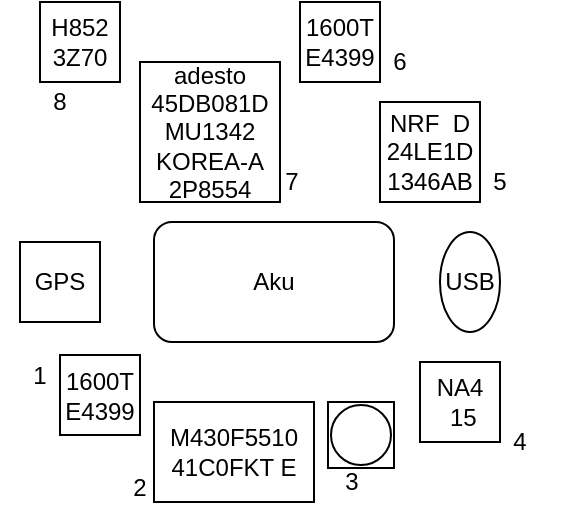 <mxfile version="14.1.3" type="device"><diagram id="47dLM1LeMcY6iMwmaR48" name="Page-1"><mxGraphModel dx="971" dy="520" grid="1" gridSize="10" guides="1" tooltips="1" connect="1" arrows="1" fold="1" page="1" pageScale="1" pageWidth="413" pageHeight="291" math="0" shadow="0"><root><mxCell id="0"/><mxCell id="1" parent="0"/><mxCell id="fNsIZ9HiNIPUFK_ZjHpv-1" value="Aku" style="rounded=1;whiteSpace=wrap;html=1;" vertex="1" parent="1"><mxGeometry x="147" y="130" width="120" height="60" as="geometry"/></mxCell><mxCell id="fNsIZ9HiNIPUFK_ZjHpv-2" value="GPS" style="whiteSpace=wrap;html=1;aspect=fixed;" vertex="1" parent="1"><mxGeometry x="80" y="140" width="40" height="40" as="geometry"/></mxCell><mxCell id="fNsIZ9HiNIPUFK_ZjHpv-3" value="&lt;div&gt;NRF&amp;nbsp; D&lt;/div&gt;&lt;div&gt;24LE1D&lt;/div&gt;&lt;div&gt;1346AB&lt;br&gt;&lt;/div&gt;" style="whiteSpace=wrap;html=1;aspect=fixed;" vertex="1" parent="1"><mxGeometry x="260" y="70" width="50" height="50" as="geometry"/></mxCell><mxCell id="fNsIZ9HiNIPUFK_ZjHpv-4" value="&lt;div&gt;1600T&lt;/div&gt;&lt;div&gt;E4399&lt;br&gt;&lt;/div&gt;" style="whiteSpace=wrap;html=1;aspect=fixed;" vertex="1" parent="1"><mxGeometry x="220" y="20" width="40" height="40" as="geometry"/></mxCell><mxCell id="fNsIZ9HiNIPUFK_ZjHpv-5" value="&lt;div&gt;adesto&lt;/div&gt;&lt;div&gt;45DB081D&lt;/div&gt;&lt;div&gt;MU1342&lt;/div&gt;&lt;div&gt;KOREA-A&lt;/div&gt;&lt;div&gt;2P8554&lt;br&gt;&lt;/div&gt;" style="whiteSpace=wrap;html=1;aspect=fixed;" vertex="1" parent="1"><mxGeometry x="140" y="50" width="70" height="70" as="geometry"/></mxCell><mxCell id="fNsIZ9HiNIPUFK_ZjHpv-6" value="&lt;div&gt;H852&lt;/div&gt;&lt;div&gt;3Z70&lt;br&gt;&lt;/div&gt;" style="whiteSpace=wrap;html=1;aspect=fixed;" vertex="1" parent="1"><mxGeometry x="90" y="20" width="40" height="40" as="geometry"/></mxCell><mxCell id="fNsIZ9HiNIPUFK_ZjHpv-7" value="USB" style="ellipse;whiteSpace=wrap;html=1;" vertex="1" parent="1"><mxGeometry x="290" y="135" width="30" height="50" as="geometry"/></mxCell><mxCell id="fNsIZ9HiNIPUFK_ZjHpv-10" value="&lt;div&gt;NA4&lt;/div&gt;&lt;div&gt;&amp;nbsp;15&lt;br&gt;&lt;/div&gt;" style="whiteSpace=wrap;html=1;aspect=fixed;" vertex="1" parent="1"><mxGeometry x="280" y="200" width="40" height="40" as="geometry"/></mxCell><mxCell id="fNsIZ9HiNIPUFK_ZjHpv-11" value="" style="whiteSpace=wrap;html=1;aspect=fixed;" vertex="1" parent="1"><mxGeometry x="234" y="220" width="33" height="33" as="geometry"/></mxCell><mxCell id="fNsIZ9HiNIPUFK_ZjHpv-12" value="&lt;div&gt;1600T&lt;/div&gt;&lt;div&gt;E4399&lt;br&gt;&lt;/div&gt;" style="whiteSpace=wrap;html=1;aspect=fixed;" vertex="1" parent="1"><mxGeometry x="100" y="196.5" width="40" height="40" as="geometry"/></mxCell><mxCell id="fNsIZ9HiNIPUFK_ZjHpv-13" value="&lt;div&gt;M430F5510&lt;/div&gt;&lt;div&gt;41C0FKT E&lt;br&gt;&lt;/div&gt;" style="rounded=0;whiteSpace=wrap;html=1;" vertex="1" parent="1"><mxGeometry x="147" y="220" width="80" height="50" as="geometry"/></mxCell><mxCell id="fNsIZ9HiNIPUFK_ZjHpv-14" value="" style="ellipse;whiteSpace=wrap;html=1;aspect=fixed;" vertex="1" parent="1"><mxGeometry x="235.5" y="221.5" width="30" height="30" as="geometry"/></mxCell><mxCell id="fNsIZ9HiNIPUFK_ZjHpv-15" value="2" style="text;html=1;strokeColor=none;fillColor=none;align=center;verticalAlign=middle;whiteSpace=wrap;rounded=0;" vertex="1" parent="1"><mxGeometry x="120" y="253" width="40" height="20" as="geometry"/></mxCell><mxCell id="fNsIZ9HiNIPUFK_ZjHpv-16" value="1" style="text;html=1;strokeColor=none;fillColor=none;align=center;verticalAlign=middle;whiteSpace=wrap;rounded=0;" vertex="1" parent="1"><mxGeometry x="70" y="196.5" width="40" height="20" as="geometry"/></mxCell><mxCell id="fNsIZ9HiNIPUFK_ZjHpv-17" value="3" style="text;html=1;strokeColor=none;fillColor=none;align=center;verticalAlign=middle;whiteSpace=wrap;rounded=0;" vertex="1" parent="1"><mxGeometry x="225.5" y="250" width="40" height="20" as="geometry"/></mxCell><mxCell id="fNsIZ9HiNIPUFK_ZjHpv-18" value="4" style="text;html=1;strokeColor=none;fillColor=none;align=center;verticalAlign=middle;whiteSpace=wrap;rounded=0;" vertex="1" parent="1"><mxGeometry x="310" y="230" width="40" height="20" as="geometry"/></mxCell><mxCell id="fNsIZ9HiNIPUFK_ZjHpv-19" value="5" style="text;html=1;strokeColor=none;fillColor=none;align=center;verticalAlign=middle;whiteSpace=wrap;rounded=0;" vertex="1" parent="1"><mxGeometry x="300" y="100" width="40" height="20" as="geometry"/></mxCell><mxCell id="fNsIZ9HiNIPUFK_ZjHpv-20" value="6" style="text;html=1;strokeColor=none;fillColor=none;align=center;verticalAlign=middle;whiteSpace=wrap;rounded=0;" vertex="1" parent="1"><mxGeometry x="250" y="40" width="40" height="20" as="geometry"/></mxCell><mxCell id="fNsIZ9HiNIPUFK_ZjHpv-21" value="7" style="text;html=1;strokeColor=none;fillColor=none;align=center;verticalAlign=middle;whiteSpace=wrap;rounded=0;" vertex="1" parent="1"><mxGeometry x="195.5" y="100" width="40" height="20" as="geometry"/></mxCell><mxCell id="fNsIZ9HiNIPUFK_ZjHpv-22" value="8" style="text;html=1;strokeColor=none;fillColor=none;align=center;verticalAlign=middle;whiteSpace=wrap;rounded=0;" vertex="1" parent="1"><mxGeometry x="80" y="60" width="40" height="20" as="geometry"/></mxCell></root></mxGraphModel></diagram></mxfile>